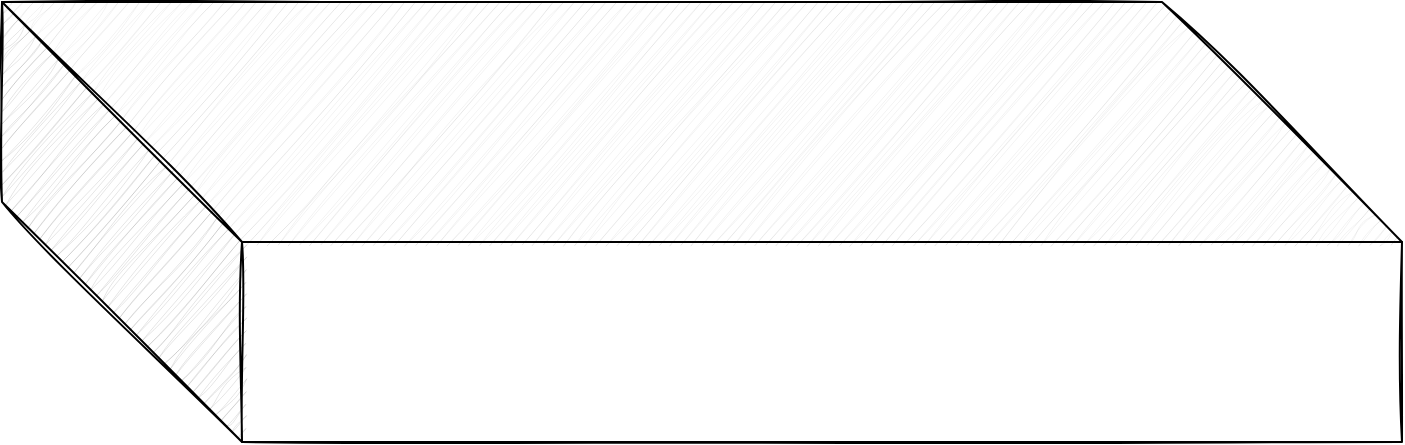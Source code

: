 <mxfile version="22.1.11" type="github">
  <diagram name="第 1 页" id="fBmjuvMdqHrnyCAauyMW">
    <mxGraphModel dx="976" dy="573" grid="1" gridSize="10" guides="1" tooltips="1" connect="1" arrows="1" fold="1" page="1" pageScale="1" pageWidth="827" pageHeight="1169" math="0" shadow="0">
      <root>
        <mxCell id="0" />
        <mxCell id="1" parent="0" />
        <mxCell id="nn14zH6xYyA_WYAJ2uHQ-1" value="" style="shape=cube;whiteSpace=wrap;html=1;boundedLbl=1;backgroundOutline=1;darkOpacity=0.05;darkOpacity2=0.1;sketch=1;hachureGap=4;jiggle=2;curveFitting=1;fontFamily=Architects Daughter;fontSource=https%3A%2F%2Ffonts.googleapis.com%2Fcss%3Ffamily%3DArchitects%2BDaughter;fontSize=20;size=120;" vertex="1" parent="1">
          <mxGeometry x="70" y="70" width="700" height="220" as="geometry" />
        </mxCell>
      </root>
    </mxGraphModel>
  </diagram>
</mxfile>
